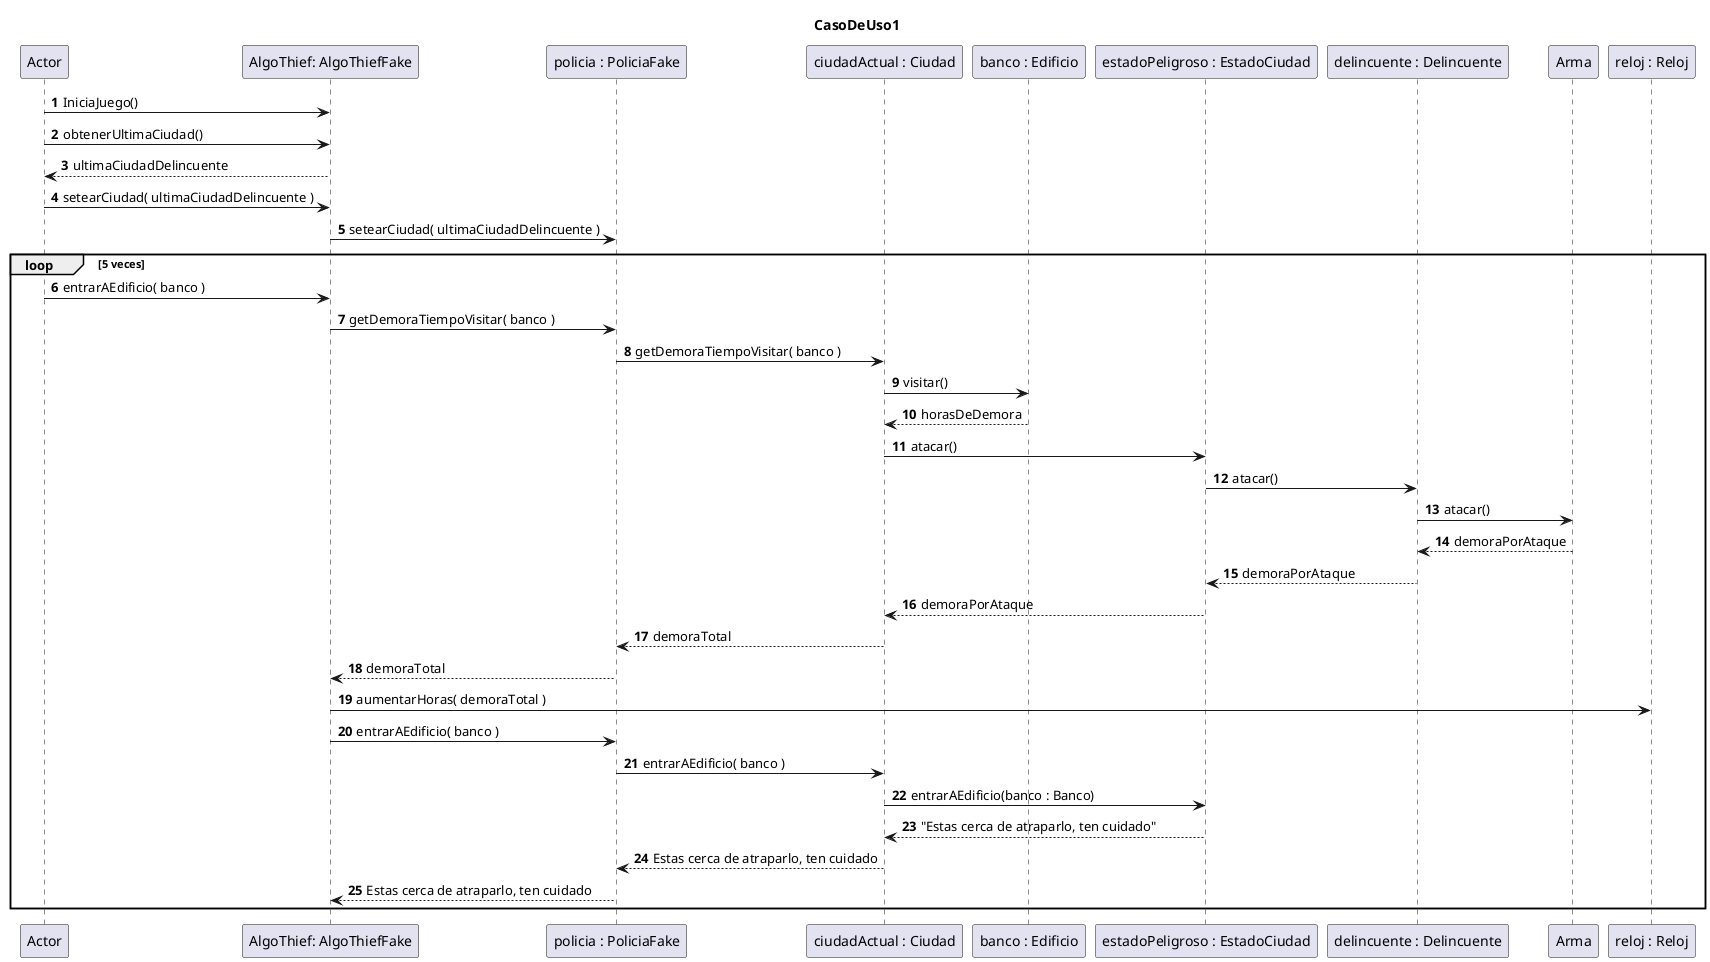 @startuml
'https://plantuml.com/sequence-diagram

autonumber
title : CasoDeUso1
Actor -> "AlgoThief: AlgoThiefFake": IniciaJuego()
Actor -> "AlgoThief: AlgoThiefFake": obtenerUltimaCiudad()
"AlgoThief: AlgoThiefFake" --> Actor: ultimaCiudadDelincuente
Actor -> "AlgoThief: AlgoThiefFake": setearCiudad( ultimaCiudadDelincuente )
"AlgoThief: AlgoThiefFake" -> "policia : PoliciaFake" : setearCiudad( ultimaCiudadDelincuente )

loop 5 veces
Actor -> "AlgoThief: AlgoThiefFake" : entrarAEdificio( banco )
"AlgoThief: AlgoThiefFake" -> "policia : PoliciaFake" : getDemoraTiempoVisitar( banco )
"policia : PoliciaFake" -> "ciudadActual : Ciudad" : getDemoraTiempoVisitar( banco )
"ciudadActual : Ciudad" -> "banco : Edificio" : visitar()
"banco : Edificio" --> "ciudadActual : Ciudad" : horasDeDemora
"ciudadActual : Ciudad" -> "estadoPeligroso : EstadoCiudad" : atacar()
"estadoPeligroso : EstadoCiudad" -> "delincuente : Delincuente" : atacar()
"delincuente : Delincuente" -> Arma : atacar()
Arma --> "delincuente : Delincuente" : demoraPorAtaque
"delincuente : Delincuente" --> "estadoPeligroso : EstadoCiudad" : demoraPorAtaque
"estadoPeligroso : EstadoCiudad" --> "ciudadActual : Ciudad" : demoraPorAtaque
"ciudadActual : Ciudad" --> "policia : PoliciaFake" : demoraTotal
"policia : PoliciaFake" --> "AlgoThief: AlgoThiefFake" : demoraTotal
"AlgoThief: AlgoThiefFake" -> "reloj : Reloj" : aumentarHoras( demoraTotal )
"AlgoThief: AlgoThiefFake" -> "policia : PoliciaFake" : entrarAEdificio( banco )
"policia : PoliciaFake" -> "ciudadActual : Ciudad" : entrarAEdificio( banco )
"ciudadActual : Ciudad" -> "estadoPeligroso : EstadoCiudad" : entrarAEdificio(banco : Banco)
"estadoPeligroso : EstadoCiudad" --> "ciudadActual : Ciudad" : "Estas cerca de atraparlo, ten cuidado"
"ciudadActual : Ciudad" --> "policia : PoliciaFake" : Estas cerca de atraparlo, ten cuidado
"policia : PoliciaFake" --> "AlgoThief: AlgoThiefFake" : Estas cerca de atraparlo, ten cuidado
end
@enduml